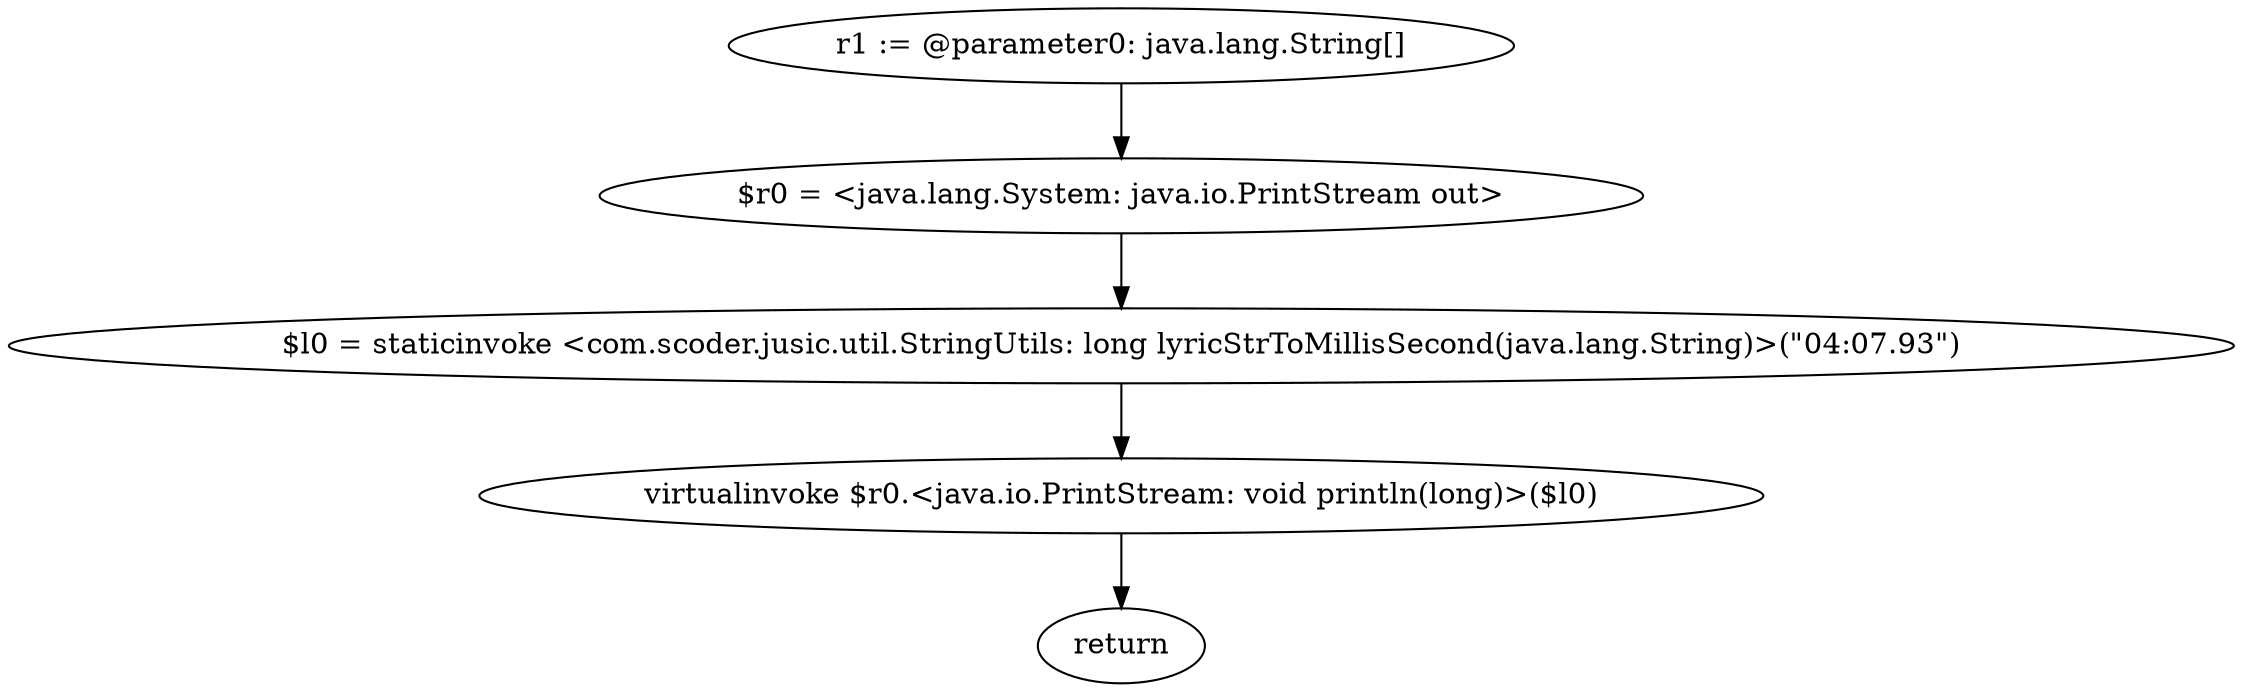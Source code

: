digraph "unitGraph" {
    "r1 := @parameter0: java.lang.String[]"
    "$r0 = <java.lang.System: java.io.PrintStream out>"
    "$l0 = staticinvoke <com.scoder.jusic.util.StringUtils: long lyricStrToMillisSecond(java.lang.String)>(\"04:07.93\")"
    "virtualinvoke $r0.<java.io.PrintStream: void println(long)>($l0)"
    "return"
    "r1 := @parameter0: java.lang.String[]"->"$r0 = <java.lang.System: java.io.PrintStream out>";
    "$r0 = <java.lang.System: java.io.PrintStream out>"->"$l0 = staticinvoke <com.scoder.jusic.util.StringUtils: long lyricStrToMillisSecond(java.lang.String)>(\"04:07.93\")";
    "$l0 = staticinvoke <com.scoder.jusic.util.StringUtils: long lyricStrToMillisSecond(java.lang.String)>(\"04:07.93\")"->"virtualinvoke $r0.<java.io.PrintStream: void println(long)>($l0)";
    "virtualinvoke $r0.<java.io.PrintStream: void println(long)>($l0)"->"return";
}
